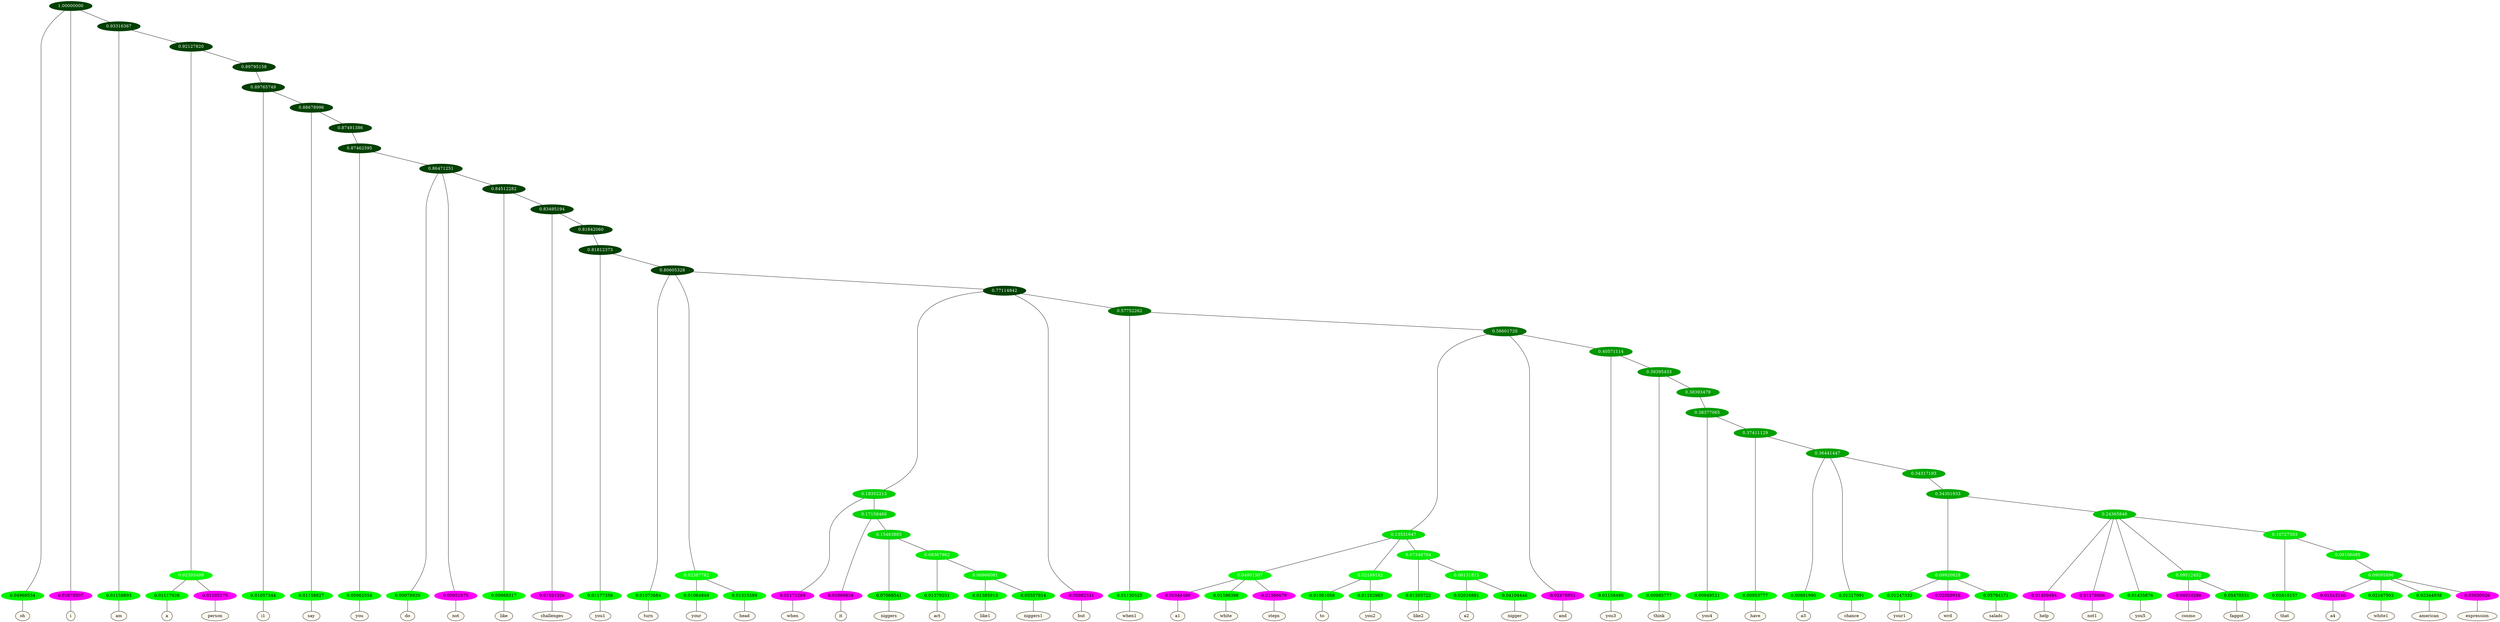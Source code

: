 graph {
	node [format=png height=0.15 nodesep=0.001 ordering=out overlap=prism overlap_scaling=0.01 ranksep=0.001 ratio=0.2 style=filled width=0.15]
	{
		rank=same
		a_w_1 [label=oh color=black fillcolor=floralwhite style="filled,solid"]
		a_w_2 [label=i color=black fillcolor=floralwhite style="filled,solid"]
		a_w_4 [label=am color=black fillcolor=floralwhite style="filled,solid"]
		a_w_8 [label=a color=black fillcolor=floralwhite style="filled,solid"]
		a_w_9 [label=person color=black fillcolor=floralwhite style="filled,solid"]
		a_w_11 [label=i1 color=black fillcolor=floralwhite style="filled,solid"]
		a_w_13 [label=say color=black fillcolor=floralwhite style="filled,solid"]
		a_w_16 [label=you color=black fillcolor=floralwhite style="filled,solid"]
		a_w_18 [label=do color=black fillcolor=floralwhite style="filled,solid"]
		a_w_19 [label=not color=black fillcolor=floralwhite style="filled,solid"]
		a_w_21 [label=like color=black fillcolor=floralwhite style="filled,solid"]
		a_w_23 [label=challenges color=black fillcolor=floralwhite style="filled,solid"]
		a_w_26 [label=you1 color=black fillcolor=floralwhite style="filled,solid"]
		a_w_28 [label=turn color=black fillcolor=floralwhite style="filled,solid"]
		a_w_31 [label=your color=black fillcolor=floralwhite style="filled,solid"]
		a_w_32 [label=head color=black fillcolor=floralwhite style="filled,solid"]
		a_w_36 [label=when color=black fillcolor=floralwhite style="filled,solid"]
		a_w_40 [label=it color=black fillcolor=floralwhite style="filled,solid"]
		a_w_45 [label=niggers color=black fillcolor=floralwhite style="filled,solid"]
		a_w_52 [label=act color=black fillcolor=floralwhite style="filled,solid"]
		a_w_63 [label=like1 color=black fillcolor=floralwhite style="filled,solid"]
		a_w_64 [label=niggers1 color=black fillcolor=floralwhite style="filled,solid"]
		a_w_34 [label=but color=black fillcolor=floralwhite style="filled,solid"]
		a_w_38 [label=when1 color=black fillcolor=floralwhite style="filled,solid"]
		a_w_54 [label=a1 color=black fillcolor=floralwhite style="filled,solid"]
		a_w_55 [label=white color=black fillcolor=floralwhite style="filled,solid"]
		a_w_56 [label=steps color=black fillcolor=floralwhite style="filled,solid"]
		a_w_57 [label=to color=black fillcolor=floralwhite style="filled,solid"]
		a_w_58 [label=you2 color=black fillcolor=floralwhite style="filled,solid"]
		a_w_59 [label=like2 color=black fillcolor=floralwhite style="filled,solid"]
		a_w_65 [label=a2 color=black fillcolor=floralwhite style="filled,solid"]
		a_w_66 [label=nigger color=black fillcolor=floralwhite style="filled,solid"]
		a_w_43 [label=and color=black fillcolor=floralwhite style="filled,solid"]
		a_w_50 [label=you3 color=black fillcolor=floralwhite style="filled,solid"]
		a_w_61 [label=think color=black fillcolor=floralwhite style="filled,solid"]
		a_w_68 [label=you4 color=black fillcolor=floralwhite style="filled,solid"]
		a_w_70 [label=have color=black fillcolor=floralwhite style="filled,solid"]
		a_w_72 [label=a3 color=black fillcolor=floralwhite style="filled,solid"]
		a_w_73 [label=chance color=black fillcolor=floralwhite style="filled,solid"]
		a_w_78 [label=your1 color=black fillcolor=floralwhite style="filled,solid"]
		a_w_79 [label=wrd color=black fillcolor=floralwhite style="filled,solid"]
		a_w_80 [label=salads color=black fillcolor=floralwhite style="filled,solid"]
		a_w_81 [label=help color=black fillcolor=floralwhite style="filled,solid"]
		a_w_82 [label=not1 color=black fillcolor=floralwhite style="filled,solid"]
		a_w_83 [label=you5 color=black fillcolor=floralwhite style="filled,solid"]
		a_w_86 [label=cosmo color=black fillcolor=floralwhite style="filled,solid"]
		a_w_87 [label=faggot color=black fillcolor=floralwhite style="filled,solid"]
		a_w_88 [label=that color=black fillcolor=floralwhite style="filled,solid"]
		a_w_91 [label=a4 color=black fillcolor=floralwhite style="filled,solid"]
		a_w_92 [label=white1 color=black fillcolor=floralwhite style="filled,solid"]
		a_w_93 [label=american color=black fillcolor=floralwhite style="filled,solid"]
		a_w_94 [label=expression color=black fillcolor=floralwhite style="filled,solid"]
	}
	a_n_1 -- a_w_1
	a_n_2 -- a_w_2
	a_n_4 -- a_w_4
	a_n_8 -- a_w_8
	a_n_9 -- a_w_9
	a_n_11 -- a_w_11
	a_n_13 -- a_w_13
	a_n_16 -- a_w_16
	a_n_18 -- a_w_18
	a_n_19 -- a_w_19
	a_n_21 -- a_w_21
	a_n_23 -- a_w_23
	a_n_26 -- a_w_26
	a_n_28 -- a_w_28
	a_n_31 -- a_w_31
	a_n_32 -- a_w_32
	a_n_36 -- a_w_36
	a_n_40 -- a_w_40
	a_n_45 -- a_w_45
	a_n_52 -- a_w_52
	a_n_63 -- a_w_63
	a_n_64 -- a_w_64
	a_n_34 -- a_w_34
	a_n_38 -- a_w_38
	a_n_54 -- a_w_54
	a_n_55 -- a_w_55
	a_n_56 -- a_w_56
	a_n_57 -- a_w_57
	a_n_58 -- a_w_58
	a_n_59 -- a_w_59
	a_n_65 -- a_w_65
	a_n_66 -- a_w_66
	a_n_43 -- a_w_43
	a_n_50 -- a_w_50
	a_n_61 -- a_w_61
	a_n_68 -- a_w_68
	a_n_70 -- a_w_70
	a_n_72 -- a_w_72
	a_n_73 -- a_w_73
	a_n_78 -- a_w_78
	a_n_79 -- a_w_79
	a_n_80 -- a_w_80
	a_n_81 -- a_w_81
	a_n_82 -- a_w_82
	a_n_83 -- a_w_83
	a_n_86 -- a_w_86
	a_n_87 -- a_w_87
	a_n_88 -- a_w_88
	a_n_91 -- a_w_91
	a_n_92 -- a_w_92
	a_n_93 -- a_w_93
	a_n_94 -- a_w_94
	{
		rank=same
		a_n_1 [label=0.04969534 color="0.334 1.000 0.950" fontcolor=black]
		a_n_2 [label=0.01678507 color="0.835 1.000 0.983" fontcolor=black]
		a_n_4 [label=0.01158893 color="0.334 1.000 0.988" fontcolor=black]
		a_n_8 [label=0.01117026 color="0.334 1.000 0.989" fontcolor=black]
		a_n_9 [label=0.01185173 color="0.835 1.000 0.988" fontcolor=black]
		a_n_11 [label=0.01057344 color="0.334 1.000 0.989" fontcolor=black]
		a_n_13 [label=0.01158827 color="0.334 1.000 0.988" fontcolor=black]
		a_n_16 [label=0.00962554 color="0.334 1.000 0.990" fontcolor=black]
		a_n_18 [label=0.00978920 color="0.334 1.000 0.990" fontcolor=black]
		a_n_19 [label=0.00951675 color="0.835 1.000 0.990" fontcolor=black]
		a_n_21 [label=0.00988317 color="0.334 1.000 0.990" fontcolor=black]
		a_n_23 [label=0.01624326 color="0.835 1.000 0.984" fontcolor=black]
		a_n_26 [label=0.01177358 color="0.334 1.000 0.988" fontcolor=black]
		a_n_28 [label=0.01073684 color="0.334 1.000 0.989" fontcolor=black]
		a_n_31 [label=0.01064849 color="0.334 1.000 0.989" fontcolor=black]
		a_n_32 [label=0.01315589 color="0.334 1.000 0.987" fontcolor=black]
		a_n_36 [label=0.01171269 color="0.835 1.000 0.988" fontcolor=black]
		a_n_40 [label=0.01669858 color="0.835 1.000 0.983" fontcolor=black]
		a_n_45 [label=0.07068541 color="0.334 1.000 0.929" fontcolor=black]
		a_n_52 [label=0.01379251 color="0.334 1.000 0.986" fontcolor=black]
		a_n_63 [label=0.01385913 color="0.334 1.000 0.986" fontcolor=black]
		a_n_64 [label=0.05557914 color="0.334 1.000 0.944" fontcolor=black]
		a_n_34 [label=0.00982531 color="0.835 1.000 0.990" fontcolor=black]
		a_n_38 [label=0.01130525 color="0.334 1.000 0.989" fontcolor=black]
		a_n_54 [label=0.01044490 color="0.835 1.000 0.990" fontcolor=black]
		a_n_55 [label=0.01586398 color="0.334 1.000 0.984" fontcolor=black]
		a_n_56 [label=0.01366079 color="0.835 1.000 0.986" fontcolor=black]
		a_n_57 [label=0.01061058 color="0.334 1.000 0.989" fontcolor=black]
		a_n_58 [label=0.01102983 color="0.334 1.000 0.989" fontcolor=black]
		a_n_59 [label=0.01205722 color="0.334 1.000 0.988" fontcolor=black]
		a_n_65 [label=0.02016881 color="0.334 1.000 0.980" fontcolor=black]
		a_n_66 [label=0.04104446 color="0.334 1.000 0.959" fontcolor=black]
		a_n_43 [label=0.02478952 color="0.835 1.000 0.975" fontcolor=black]
		a_n_50 [label=0.01158480 color="0.334 1.000 0.988" fontcolor=black]
		a_n_61 [label=0.00985777 color="0.334 1.000 0.990" fontcolor=black]
		a_n_68 [label=0.00949521 color="0.334 1.000 0.991" fontcolor=black]
		a_n_70 [label=0.00953777 color="0.334 1.000 0.990" fontcolor=black]
		a_n_72 [label=0.00891990 color="0.334 1.000 0.991" fontcolor=black]
		a_n_73 [label=0.01217091 color="0.334 1.000 0.988" fontcolor=black]
		a_n_78 [label=0.01247333 color="0.334 1.000 0.988" fontcolor=black]
		a_n_79 [label=0.02869918 color="0.835 1.000 0.971" fontcolor=black]
		a_n_80 [label=0.05794171 color="0.334 1.000 0.942" fontcolor=black]
		a_n_81 [label=0.01499484 color="0.835 1.000 0.985" fontcolor=black]
		a_n_82 [label=0.01178606 color="0.835 1.000 0.988" fontcolor=black]
		a_n_83 [label=0.01435876 color="0.334 1.000 0.986" fontcolor=black]
		a_n_86 [label=0.04034298 color="0.835 1.000 0.960" fontcolor=black]
		a_n_87 [label=0.05470531 color="0.334 1.000 0.945" fontcolor=black]
		a_n_88 [label=0.01610157 color="0.334 1.000 0.984" fontcolor=black]
		a_n_91 [label=0.01543240 color="0.835 1.000 0.985" fontcolor=black]
		a_n_92 [label=0.02167503 color="0.334 1.000 0.978" fontcolor=black]
		a_n_93 [label=0.02344938 color="0.334 1.000 0.977" fontcolor=black]
		a_n_94 [label=0.03030026 color="0.835 1.000 0.970" fontcolor=black]
	}
	a_n_0 [label=1.00000000 color="0.334 1.000 0.250" fontcolor=grey99]
	a_n_0 -- a_n_1
	a_n_0 -- a_n_2
	a_n_3 [label=0.93316367 color="0.334 1.000 0.250" fontcolor=grey99]
	a_n_0 -- a_n_3
	a_n_3 -- a_n_4
	a_n_5 [label=0.92127820 color="0.334 1.000 0.250" fontcolor=grey99]
	a_n_3 -- a_n_5
	a_n_6 [label=0.02303499 color="0.334 1.000 0.977" fontcolor=grey99]
	a_n_5 -- a_n_6
	a_n_7 [label=0.89795158 color="0.334 1.000 0.250" fontcolor=grey99]
	a_n_5 -- a_n_7
	a_n_6 -- a_n_8
	a_n_6 -- a_n_9
	a_n_10 [label=0.89765749 color="0.334 1.000 0.250" fontcolor=grey99]
	a_n_7 -- a_n_10
	a_n_10 -- a_n_11
	a_n_12 [label=0.88678996 color="0.334 1.000 0.250" fontcolor=grey99]
	a_n_10 -- a_n_12
	a_n_12 -- a_n_13
	a_n_14 [label=0.87491386 color="0.334 1.000 0.250" fontcolor=grey99]
	a_n_12 -- a_n_14
	a_n_15 [label=0.87462595 color="0.334 1.000 0.250" fontcolor=grey99]
	a_n_14 -- a_n_15
	a_n_15 -- a_n_16
	a_n_17 [label=0.86471251 color="0.334 1.000 0.250" fontcolor=grey99]
	a_n_15 -- a_n_17
	a_n_17 -- a_n_18
	a_n_17 -- a_n_19
	a_n_20 [label=0.84512282 color="0.334 1.000 0.250" fontcolor=grey99]
	a_n_17 -- a_n_20
	a_n_20 -- a_n_21
	a_n_22 [label=0.83495194 color="0.334 1.000 0.250" fontcolor=grey99]
	a_n_20 -- a_n_22
	a_n_22 -- a_n_23
	a_n_24 [label=0.81842060 color="0.334 1.000 0.250" fontcolor=grey99]
	a_n_22 -- a_n_24
	a_n_25 [label=0.81812373 color="0.334 1.000 0.250" fontcolor=grey99]
	a_n_24 -- a_n_25
	a_n_25 -- a_n_26
	a_n_27 [label=0.80605328 color="0.334 1.000 0.250" fontcolor=grey99]
	a_n_25 -- a_n_27
	a_n_27 -- a_n_28
	a_n_29 [label=0.02387782 color="0.334 1.000 0.976" fontcolor=grey99]
	a_n_27 -- a_n_29
	a_n_30 [label=0.77114842 color="0.334 1.000 0.250" fontcolor=grey99]
	a_n_27 -- a_n_30
	a_n_29 -- a_n_31
	a_n_29 -- a_n_32
	a_n_33 [label=0.18352213 color="0.334 1.000 0.816" fontcolor=grey99]
	a_n_30 -- a_n_33
	a_n_30 -- a_n_34
	a_n_35 [label=0.57752262 color="0.334 1.000 0.422" fontcolor=grey99]
	a_n_30 -- a_n_35
	a_n_33 -- a_n_36
	a_n_37 [label=0.17158460 color="0.334 1.000 0.828" fontcolor=grey99]
	a_n_33 -- a_n_37
	a_n_35 -- a_n_38
	a_n_39 [label=0.56601720 color="0.334 1.000 0.434" fontcolor=grey99]
	a_n_35 -- a_n_39
	a_n_37 -- a_n_40
	a_n_41 [label=0.15463883 color="0.334 1.000 0.845" fontcolor=grey99]
	a_n_37 -- a_n_41
	a_n_42 [label=0.13531647 color="0.334 1.000 0.865" fontcolor=grey99]
	a_n_39 -- a_n_42
	a_n_39 -- a_n_43
	a_n_44 [label=0.40571114 color="0.334 1.000 0.594" fontcolor=grey99]
	a_n_39 -- a_n_44
	a_n_41 -- a_n_45
	a_n_46 [label=0.08367962 color="0.334 1.000 0.916" fontcolor=grey99]
	a_n_41 -- a_n_46
	a_n_47 [label=0.04001307 color="0.334 1.000 0.960" fontcolor=grey99]
	a_n_42 -- a_n_47
	a_n_48 [label=0.02169142 color="0.334 1.000 0.978" fontcolor=grey99]
	a_n_42 -- a_n_48
	a_n_49 [label=0.07348764 color="0.334 1.000 0.927" fontcolor=grey99]
	a_n_42 -- a_n_49
	a_n_44 -- a_n_50
	a_n_51 [label=0.39395433 color="0.334 1.000 0.606" fontcolor=grey99]
	a_n_44 -- a_n_51
	a_n_46 -- a_n_52
	a_n_53 [label=0.06966081 color="0.334 1.000 0.930" fontcolor=grey99]
	a_n_46 -- a_n_53
	a_n_47 -- a_n_54
	a_n_47 -- a_n_55
	a_n_47 -- a_n_56
	a_n_48 -- a_n_57
	a_n_48 -- a_n_58
	a_n_49 -- a_n_59
	a_n_60 [label=0.06131815 color="0.334 1.000 0.939" fontcolor=grey99]
	a_n_49 -- a_n_60
	a_n_51 -- a_n_61
	a_n_62 [label=0.38393479 color="0.334 1.000 0.616" fontcolor=grey99]
	a_n_51 -- a_n_62
	a_n_53 -- a_n_63
	a_n_53 -- a_n_64
	a_n_60 -- a_n_65
	a_n_60 -- a_n_66
	a_n_67 [label=0.38377065 color="0.334 1.000 0.616" fontcolor=grey99]
	a_n_62 -- a_n_67
	a_n_67 -- a_n_68
	a_n_69 [label=0.37411129 color="0.334 1.000 0.626" fontcolor=grey99]
	a_n_67 -- a_n_69
	a_n_69 -- a_n_70
	a_n_71 [label=0.36441447 color="0.334 1.000 0.636" fontcolor=grey99]
	a_n_69 -- a_n_71
	a_n_71 -- a_n_72
	a_n_71 -- a_n_73
	a_n_74 [label=0.34317193 color="0.334 1.000 0.657" fontcolor=grey99]
	a_n_71 -- a_n_74
	a_n_75 [label=0.34301933 color="0.334 1.000 0.657" fontcolor=grey99]
	a_n_74 -- a_n_75
	a_n_76 [label=0.09920828 color="0.334 1.000 0.901" fontcolor=grey99]
	a_n_75 -- a_n_76
	a_n_77 [label=0.24365846 color="0.334 1.000 0.756" fontcolor=grey99]
	a_n_75 -- a_n_77
	a_n_76 -- a_n_78
	a_n_76 -- a_n_79
	a_n_76 -- a_n_80
	a_n_77 -- a_n_81
	a_n_77 -- a_n_82
	a_n_77 -- a_n_83
	a_n_84 [label=0.09512452 color="0.334 1.000 0.905" fontcolor=grey99]
	a_n_77 -- a_n_84
	a_n_85 [label=0.10727303 color="0.334 1.000 0.893" fontcolor=grey99]
	a_n_77 -- a_n_85
	a_n_84 -- a_n_86
	a_n_84 -- a_n_87
	a_n_85 -- a_n_88
	a_n_89 [label=0.09106085 color="0.334 1.000 0.909" fontcolor=grey99]
	a_n_85 -- a_n_89
	a_n_90 [label=0.09095896 color="0.334 1.000 0.909" fontcolor=grey99]
	a_n_89 -- a_n_90
	a_n_90 -- a_n_91
	a_n_90 -- a_n_92
	a_n_90 -- a_n_93
	a_n_90 -- a_n_94
}
